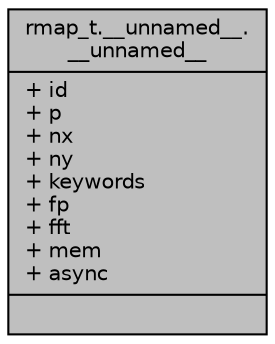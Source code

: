 digraph "rmap_t.__unnamed__.__unnamed__"
{
 // INTERACTIVE_SVG=YES
  bgcolor="transparent";
  edge [fontname="Helvetica",fontsize="10",labelfontname="Helvetica",labelfontsize="10"];
  node [fontname="Helvetica",fontsize="10",shape=record];
  Node186 [label="{rmap_t.__unnamed__.\l__unnamed__\n|+ id\l+ p\l+ nx\l+ ny\l+ keywords\l+ fp\l+ fft\l+ mem\l+ async\l|}",height=0.2,width=0.4,color="black", fillcolor="grey75", style="filled", fontcolor="black"];
}
